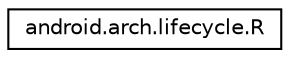 digraph "Graphical Class Hierarchy"
{
 // LATEX_PDF_SIZE
  edge [fontname="Helvetica",fontsize="10",labelfontname="Helvetica",labelfontsize="10"];
  node [fontname="Helvetica",fontsize="10",shape=record];
  rankdir="LR";
  Node0 [label="android.arch.lifecycle.R",height=0.2,width=0.4,color="black", fillcolor="white", style="filled",URL="$classandroid_1_1arch_1_1lifecycle_1_1_r.html",tooltip=" "];
}
